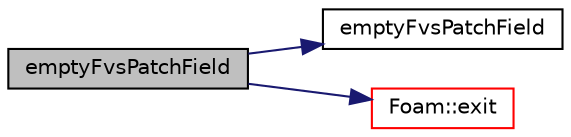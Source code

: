 digraph "emptyFvsPatchField"
{
  bgcolor="transparent";
  edge [fontname="Helvetica",fontsize="10",labelfontname="Helvetica",labelfontsize="10"];
  node [fontname="Helvetica",fontsize="10",shape=record];
  rankdir="LR";
  Node1 [label="emptyFvsPatchField",height=0.2,width=0.4,color="black", fillcolor="grey75", style="filled", fontcolor="black"];
  Node1 -> Node2 [color="midnightblue",fontsize="10",style="solid",fontname="Helvetica"];
  Node2 [label="emptyFvsPatchField",height=0.2,width=0.4,color="black",URL="$a00630.html#a99e89ec202a5cd8ff586120e4c8e6688",tooltip="Construct from patch and internal field. "];
  Node1 -> Node3 [color="midnightblue",fontsize="10",style="solid",fontname="Helvetica"];
  Node3 [label="Foam::exit",height=0.2,width=0.4,color="red",URL="$a10742.html#a06ca7250d8e89caf05243ec094843642"];
}
